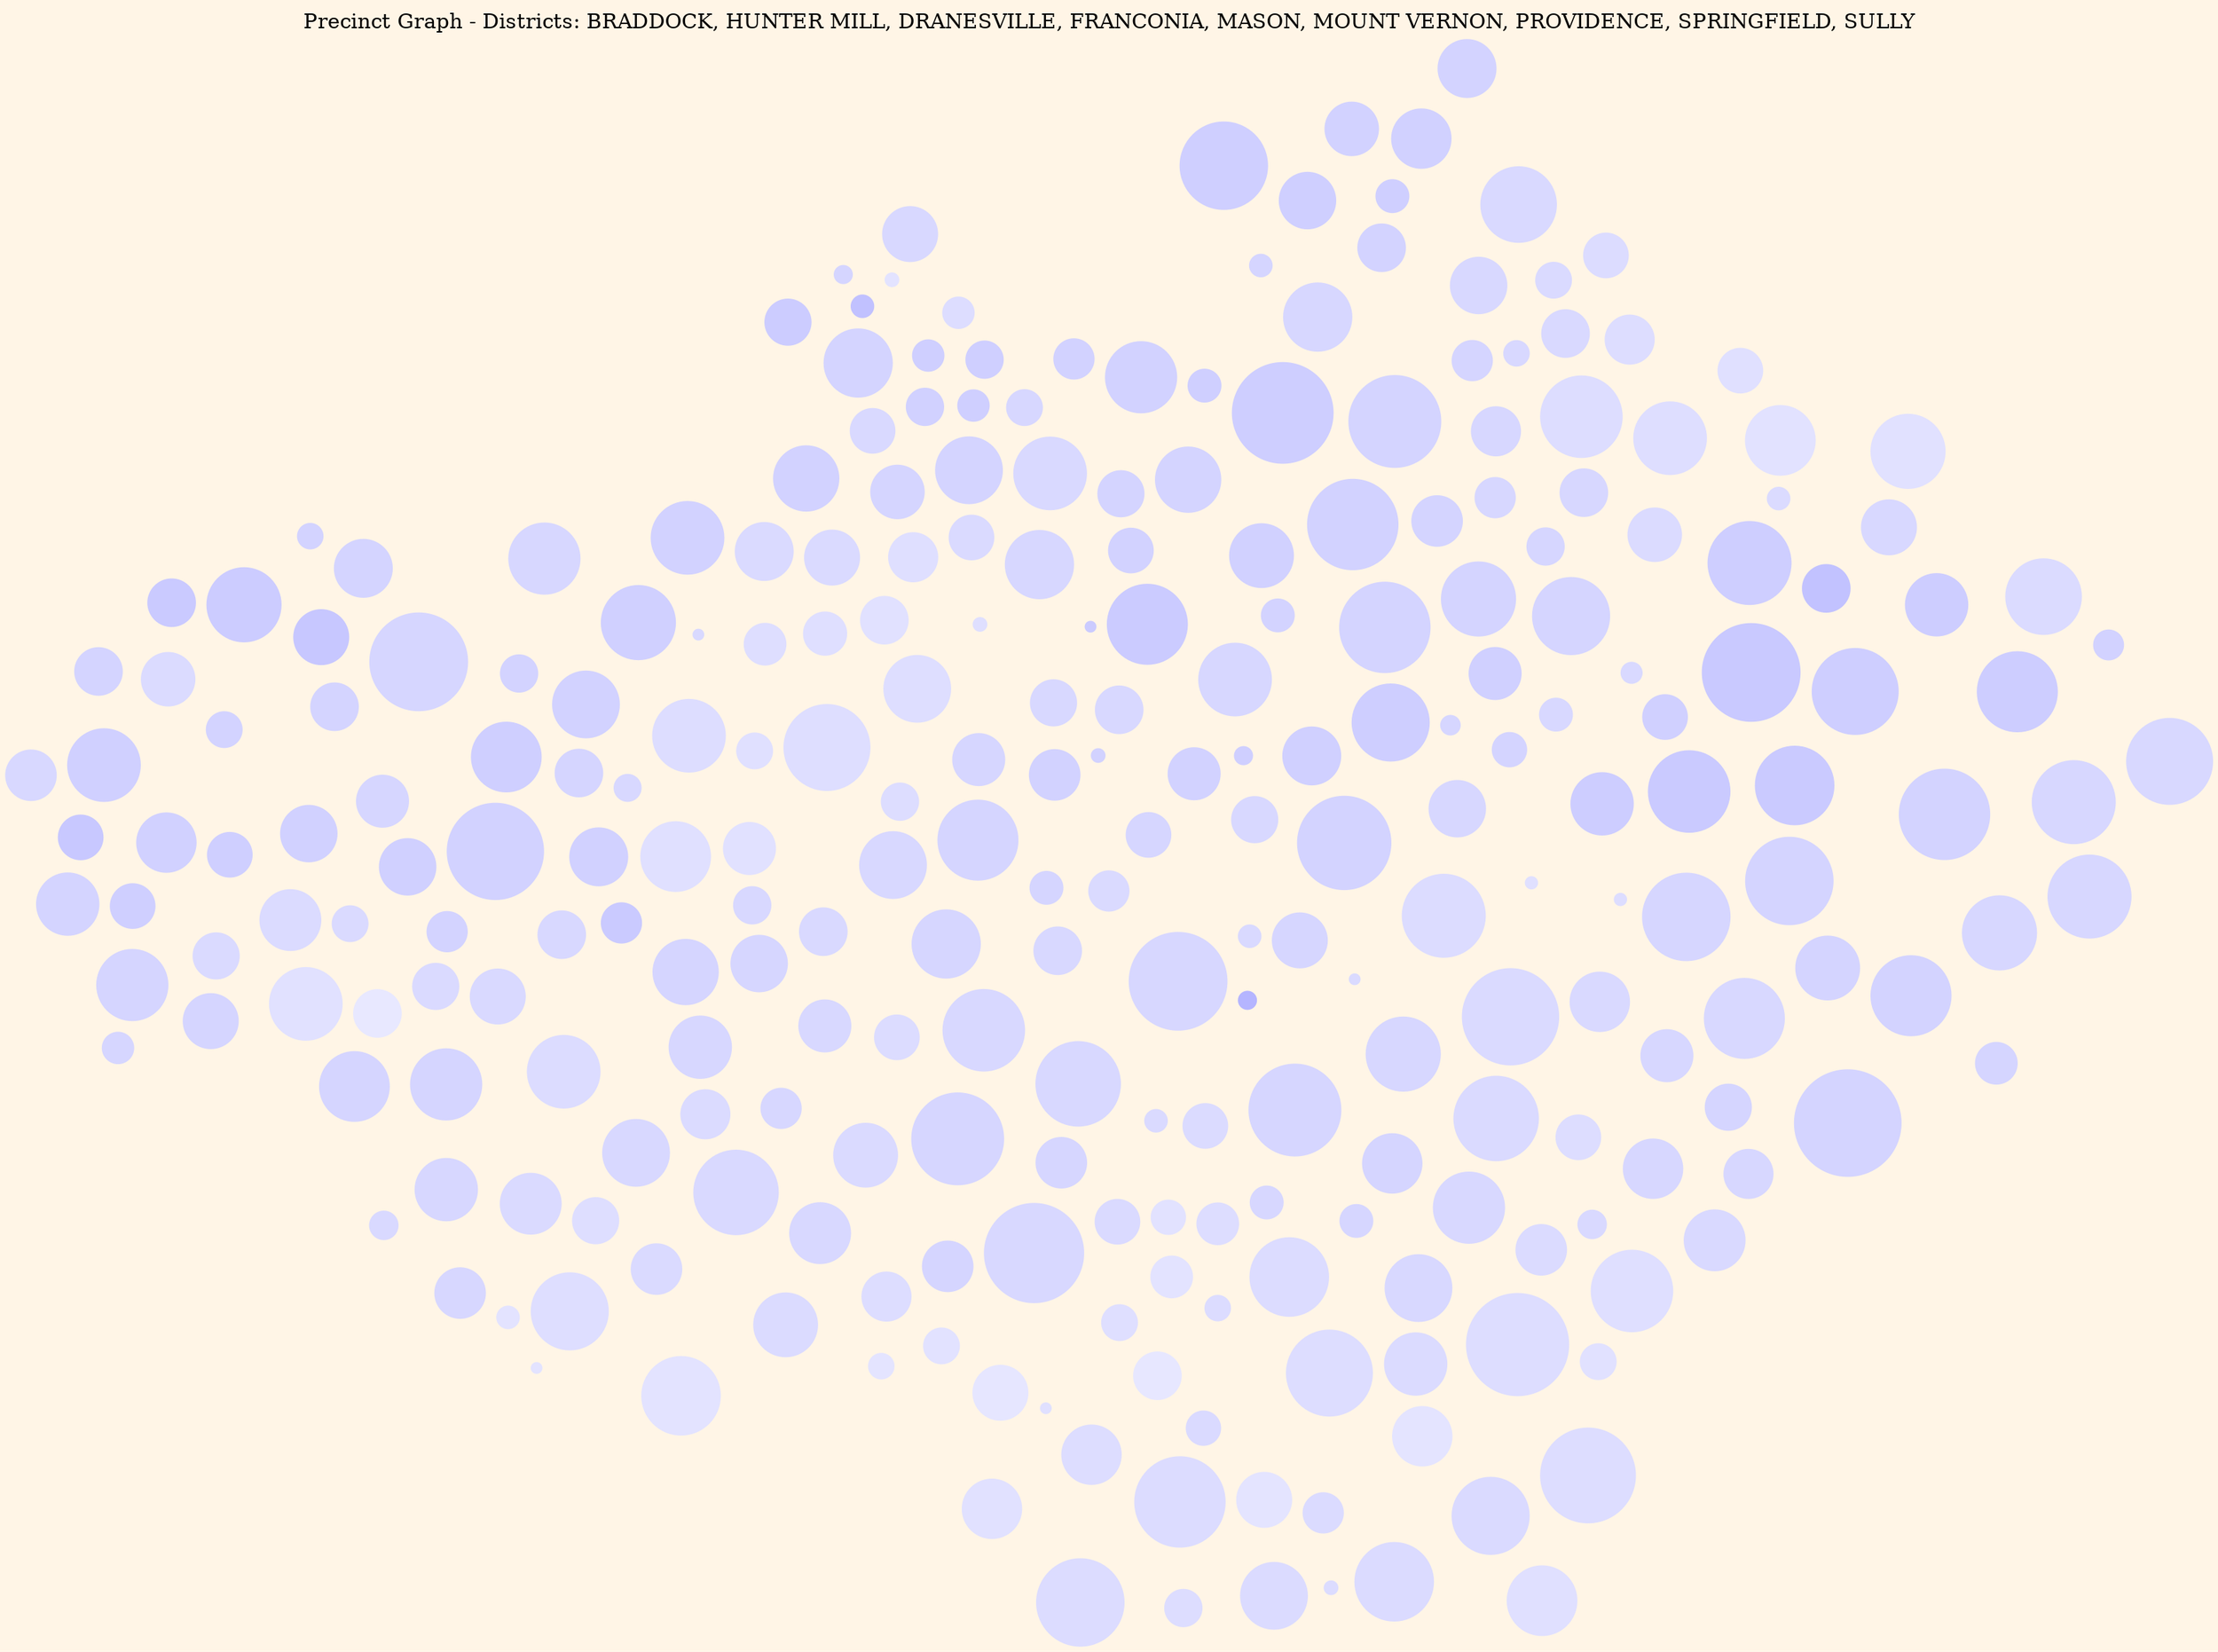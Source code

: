 strict graph G {
    layout=sfdp;
    model=subset;
    splines=none;
    overlap=false;
    edge [color="#666666"];
    bgcolor="#FFF5E6";
    smoothing=triangle;
label="Precinct Graph - Districts: BRADDOCK, HUNTER MILL, DRANESVILLE, FRANCONIA, MASON, MOUNT VERNON, PROVIDENCE, SPRINGFIELD, SULLY";
labelloc="t";
subgraph BRADDOCK {
    label="District BRADDOCK";
    color=blue;
    104 [shape = circle; style = filled;label="", fillcolor="#d6d6ff", fontcolor="black", width="0.49", height="0.49", color="#d6d6ff"];
    104 -- {106,108,113,115,116,522};
    105 [shape = circle; style = filled;label="", fillcolor="#d8d8ff", fontcolor="black", width="0.93", height="0.93", color="#d8d8ff"];
    105 -- {126,127,130,137,805,815};
    106 [shape = circle; style = filled;label="", fillcolor="#dedeff", fontcolor="black", width="0.63", height="0.63", color="#dedeff"];
    106 -- {104,110,504,519,521};
    108 [shape = circle; style = filled;label="", fillcolor="#d8d8ff", fontcolor="black", width="0.62", height="0.62", color="#d8d8ff"];
    108 -- {113,115,125,128};
    109 [shape = circle; style = filled;label="", fillcolor="#d5d5ff", fontcolor="black", width="0.31", height="0.31", color="#d5d5ff"];
    109 -- {113,114,116,117,118};
    110 [shape = circle; style = filled;label="", fillcolor="#dedeff", fontcolor="black", width="0.80", height="0.80", color="#dedeff"];
    110 -- {106,115,415,418,521,527};
    113 [shape = circle; style = filled;label="", fillcolor="#d5d5ff", fontcolor="black", width="0.75", height="0.75", color="#d5d5ff"];
    113 -- {104,108,109,116,125};
    114 [shape = circle; style = filled;label="", fillcolor="#d8d8ff", fontcolor="black", width="0.45", height="0.45", color="#d8d8ff"];
    114 -- {109,117,118,123};
    115 [shape = circle; style = filled;label="", fillcolor="#ddddff", fontcolor="black", width="0.35", height="0.35", color="#ddddff"];
    115 -- {104,108,110};
    116 [shape = circle; style = filled;label="", fillcolor="#d2d2ff", fontcolor="black", width="0.47", height="0.47", color="#d2d2ff"];
    116 -- {104,109,113,117,522,528};
    117 [shape = circle; style = filled;label="", fillcolor="#dadaff", fontcolor="black", width="0.37", height="0.37", color="#dadaff"];
    117 -- {700,109,114,116,123,136,528,711};
    118 [shape = circle; style = filled;label="", fillcolor="#d8d8ff", fontcolor="black", width="0.77", height="0.77", color="#d8d8ff"];
    118 -- {109,114,119,123,125,126,127,861};
    119 [shape = circle; style = filled;label="", fillcolor="#d8d8ff", fontcolor="black", width="0.79", height="0.79", color="#d8d8ff"];
    119 -- {118,120,123,126};
    120 [shape = circle; style = filled;label="", fillcolor="#dadaff", fontcolor="black", width="0.21", height="0.21", color="#dadaff"];
    120 -- {119,123,126,134,137,841};
    121 [shape = circle; style = filled;label="", fillcolor="#dbdbff", fontcolor="black", width="0.41", height="0.41", color="#dbdbff"];
    121 -- {700,132,134,138};
    123 [shape = circle; style = filled;label="", fillcolor="#d7d7ff", fontcolor="black", width="0.91", height="0.91", color="#d7d7ff"];
    123 -- {114,117,118,119,120,134,136};
    125 [shape = circle; style = filled;label="", fillcolor="#d6d6ff", fontcolor="black", width="0.64", height="0.64", color="#d6d6ff"];
    125 -- {108,113,118,861};
    126 [shape = circle; style = filled;label="", fillcolor="#d6d6ff", fontcolor="black", width="0.47", height="0.47", color="#d6d6ff"];
    126 -- {105,118,119,120,137};
    127 [shape = circle; style = filled;label="", fillcolor="#d6d6ff", fontcolor="black", width="0.86", height="0.86", color="#d6d6ff"];
    127 -- {105,118,130,833,861};
    128 [shape = circle; style = filled;label="", fillcolor="#d9d9ff", fontcolor="black", width="0.45", height="0.45", color="#d9d9ff"];
    128 -- {108,129,135,415,801,861};
    129 [shape = circle; style = filled;label="", fillcolor="#d8d8ff", fontcolor="black", width="0.35", height="0.35", color="#d8d8ff"];
    129 -- {128,135,415,431};
    130 [shape = circle; style = filled;label="", fillcolor="#d5d5ff", fontcolor="black", width="0.47", height="0.47", color="#d5d5ff"];
    130 -- {105,127,815,842};
    131 [shape = circle; style = filled;label="", fillcolor="#d7d7ff", fontcolor="black", width="0.31", height="0.31", color="#d7d7ff"];
    131 -- {132,138,848};
    132 [shape = circle; style = filled;label="", fillcolor="#d6d6ff", fontcolor="black", width="0.86", height="0.86", color="#d6d6ff"];
    132 -- {700,121,131,138,844,848,856};
    134 [shape = circle; style = filled;label="", fillcolor="#b5b5ff", fontcolor="black", width="0.16", height="0.16", color="#b5b5ff"];
    134 -- {700,120,121,123,136};
    135 [shape = circle; style = filled;label="", fillcolor="#d6d6ff", fontcolor="black", width="0.53", height="0.53", color="#d6d6ff"];
    135 -- {128,129,431,812};
    136 [shape = circle; style = filled;label="", fillcolor="#d9d9ff", fontcolor="black", width="0.21", height="0.21", color="#d9d9ff"];
    136 -- {700,117,123,134};
    137 [shape = circle; style = filled;label="", fillcolor="#dadaff", fontcolor="black", width="0.42", height="0.42", color="#dadaff"];
    137 -- {105,120,126,841};
    138 [shape = circle; style = filled;label="", fillcolor="#ddddff", fontcolor="black", width="0.39", height="0.39", color="#ddddff"];
    138 -- {121,131,132,804,848,851};
}
subgraph HUNTERMILL {
    label="District HUNTER MILL";
    color=blue;
    201 [shape = circle; style = filled;label="", fillcolor="#cdcdff", fontcolor="black", width="0.75", height="0.75", color="#cdcdff"];
    201 -- {233,234,236,238,327};
    202 [shape = circle; style = filled;label="", fillcolor="#d8d8ff", fontcolor="black", width="0.31", height="0.31", color="#d8d8ff"];
    202 -- {218,221,226,241,243};
    203 [shape = circle; style = filled;label="", fillcolor="#d8d8ff", fontcolor="black", width="0.75", height="0.75", color="#d8d8ff"];
    203 -- {229,235,332,909,931};
    204 [shape = circle; style = filled;label="", fillcolor="#d6d6ff", fontcolor="black", width="0.18", height="0.18", color="#d6d6ff"];
    204 -- {218,241,727,729};
    208 [shape = circle; style = filled;label="", fillcolor="#ceceff", fontcolor="black", width="0.81", height="0.81", color="#ceceff"];
    208 -- {209,222,224,238};
    209 [shape = circle; style = filled;label="", fillcolor="#ceceff", fontcolor="black", width="0.78", height="0.78", color="#ceceff"];
    209 -- {208,222,224,227,233,240,245};
    213 [shape = circle; style = filled;label="", fillcolor="#d4d4ff", fontcolor="black", width="0.85", height="0.85", color="#d4d4ff"];
    213 -- {214,216,218,704,720,733};
    214 [shape = circle; style = filled;label="", fillcolor="#d4d4ff", fontcolor="black", width="0.69", height="0.69", color="#d4d4ff"];
    214 -- {202,213,218,219,226,242};
    216 [shape = circle; style = filled;label="", fillcolor="#d3d3ff", fontcolor="black", width="0.31", height="0.31", color="#d3d3ff"];
    216 -- {213,714,720};
    218 [shape = circle; style = filled;label="", fillcolor="#d0d0ff", fontcolor="black", width="0.49", height="0.49", color="#d0d0ff"];
    218 -- {202,204,213,214,241};
    219 [shape = circle; style = filled;label="", fillcolor="#d7d7ff", fontcolor="black", width="0.37", height="0.37", color="#d7d7ff"];
    219 -- {214,242,704,731};
    220 [shape = circle; style = filled;label="", fillcolor="#d4d4ff", fontcolor="black", width="0.82", height="0.82", color="#d4d4ff"];
    220 -- {203,208,221,223,225,235,237,238,324};
    221 [shape = circle; style = filled;label="", fillcolor="#cdcdff", fontcolor="black", width="0.58", height="0.58", color="#cdcdff"];
    221 -- {202,220,223,227,229,244,914,929};
    222 [shape = circle; style = filled;label="", fillcolor="#c2c2ff", fontcolor="black", width="0.44", height="0.44", color="#c2c2ff"];
    222 -- {208,209,234};
    223 [shape = circle; style = filled;label="", fillcolor="#cacaff", fontcolor="black", width="0.76", height="0.76", color="#cacaff"];
    223 -- {220,221,224,225,227};
    224 [shape = circle; style = filled;label="", fillcolor="#c9c9ff", fontcolor="black", width="0.91", height="0.91", color="#c9c9ff"];
    224 -- {208,209,220,223,225,227};
    225 [shape = circle; style = filled;label="", fillcolor="#cacaff", fontcolor="black", width="0.74", height="0.74", color="#cacaff"];
    225 -- {220,223,224};
    226 [shape = circle; style = filled;label="", fillcolor="#d5d5ff", fontcolor="black", width="0.72", height="0.72", color="#d5d5ff"];
    226 -- {202,214,240,242,243};
    227 [shape = circle; style = filled;label="", fillcolor="#d0d0ff", fontcolor="black", width="0.42", height="0.42", color="#d0d0ff"];
    227 -- {209,221,223,224,243};
    229 [shape = circle; style = filled;label="", fillcolor="#d6d6ff", fontcolor="black", width="0.82", height="0.82", color="#d6d6ff"];
    229 -- {203,220,221,244,908};
    233 [shape = circle; style = filled;label="", fillcolor="#d8d8ff", fontcolor="black", width="0.51", height="0.51", color="#d8d8ff"];
    233 -- {201,209,234,245,327,329};
    234 [shape = circle; style = filled;label="", fillcolor="#cdcdff", fontcolor="black", width="0.59", height="0.59", color="#cdcdff"];
    234 -- {201,208,222,233};
    235 [shape = circle; style = filled;label="", fillcolor="#d4d4ff", fontcolor="black", width="0.60", height="0.60", color="#d4d4ff"];
    235 -- {203,220,237,324,332};
    236 [shape = circle; style = filled;label="", fillcolor="#d2d2ff", fontcolor="black", width="0.28", height="0.28", color="#d2d2ff"];
    236 -- {201,319,327};
    237 [shape = circle; style = filled;label="", fillcolor="#d3d3ff", fontcolor="black", width="0.75", height="0.75", color="#d3d3ff"];
    237 -- {220,235,332,324};
    238 [shape = circle; style = filled;label="", fillcolor="#d3d3ff", fontcolor="black", width="0.85", height="0.85", color="#d3d3ff"];
    238 -- {201,208,220,324};
    240 [shape = circle; style = filled;label="", fillcolor="#dbdbff", fontcolor="black", width="0.50", height="0.50", color="#dbdbff"];
    240 -- {209,226,243,309,323,328};
    241 [shape = circle; style = filled;label="", fillcolor="#d4d4ff", fontcolor="black", width="0.32", height="0.32", color="#d4d4ff"];
    241 -- {202,204,218,727,929};
    242 [shape = circle; style = filled;label="", fillcolor="#d6d6ff", fontcolor="black", width="0.35", height="0.35", color="#d6d6ff"];
    242 -- {214,219,226,323};
    243 [shape = circle; style = filled;label="", fillcolor="#d9d9ff", fontcolor="black", width="0.20", height="0.20", color="#d9d9ff"];
    243 -- {202,226,227,240};
    244 [shape = circle; style = filled;label="", fillcolor="#ddddff", fontcolor="black", width="0.11", height="0.11", color="#ddddff"];
    244 -- {221,229,914};
    245 [shape = circle; style = filled;label="", fillcolor="#dbdbff", fontcolor="black", width="0.21", height="0.21", color="#dbdbff"];
    245 -- {209,233,240,322,329};
}
subgraph DRANESVILLE {
    label="District DRANESVILLE";
    color=blue;
    301 [shape = circle; style = filled;label="", fillcolor="#d9d9ff", fontcolor="black", width="0.71", height="0.71", color="#d9d9ff"];
    301 -- {302,303,311,314,316};
    302 [shape = circle; style = filled;label="", fillcolor="#d3d3ff", fontcolor="black", width="0.54", height="0.54", color="#d3d3ff"];
    302 -- {301,305,316};
    303 [shape = circle; style = filled;label="", fillcolor="#dadaff", fontcolor="black", width="0.33", height="0.33", color="#dadaff"];
    303 -- {301,304,311,314};
    304 [shape = circle; style = filled;label="", fillcolor="#ddddff", fontcolor="black", width="0.46", height="0.46", color="#ddddff"];
    304 -- {303,306,309,311,328,331};
    305 [shape = circle; style = filled;label="", fillcolor="#d2d2ff", fontcolor="black", width="0.50", height="0.50", color="#d2d2ff"];
    305 -- {302,307,312,316,318};
    306 [shape = circle; style = filled;label="", fillcolor="#e0e0ff", fontcolor="black", width="0.42", height="0.42", color="#e0e0ff"];
    306 -- {304,322,328};
    307 [shape = circle; style = filled;label="", fillcolor="#cfcfff", fontcolor="black", width="0.82", height="0.82", color="#cfcfff"];
    307 -- {305,312,317};
    309 [shape = circle; style = filled;label="", fillcolor="#ddddff", fontcolor="black", width="0.77", height="0.77", color="#ddddff"];
    309 -- {304,323,328,331,240,731};
    310 [shape = circle; style = filled;label="", fillcolor="#d3d3ff", fontcolor="black", width="0.44", height="0.44", color="#d3d3ff"];
    310 -- {312,314,315,318};
    311 [shape = circle; style = filled;label="", fillcolor="#dcdcff", fontcolor="black", width="0.42", height="0.42", color="#dcdcff"];
    311 -- {301,303,304};
    312 [shape = circle; style = filled;label="", fillcolor="#cfcfff", fontcolor="black", width="0.53", height="0.53", color="#cfcfff"];
    312 -- {305,307,310,317,318};
    314 [shape = circle; style = filled;label="", fillcolor="#d8d8ff", fontcolor="black", width="0.53", height="0.53", color="#d8d8ff"];
    314 -- {301,303,310,318,331,726};
    315 [shape = circle; style = filled;label="", fillcolor="#d7d7ff", fontcolor="black", width="0.64", height="0.64", color="#d7d7ff"];
    315 -- {310,317,708,726};
    316 [shape = circle; style = filled;label="", fillcolor="#d1d1ff", fontcolor="black", width="0.56", height="0.56", color="#d1d1ff"];
    316 -- {301,302,305,318};
    317 [shape = circle; style = filled;label="", fillcolor="#d5d5ff", fontcolor="black", width="0.21", height="0.21", color="#d5d5ff"];
    317 -- {307,312,315,708};
    318 [shape = circle; style = filled;label="", fillcolor="#cfcfff", fontcolor="black", width="0.31", height="0.31", color="#cfcfff"];
    318 -- {305,310,312,314,316};
    319 [shape = circle; style = filled;label="", fillcolor="#d7d7ff", fontcolor="black", width="0.78", height="0.78", color="#d7d7ff"];
    319 -- {320,321,324,327,236};
    320 [shape = circle; style = filled;label="", fillcolor="#d7d7ff", fontcolor="black", width="0.78", height="0.78", color="#d7d7ff"];
    320 -- {319,321,324,325};
    321 [shape = circle; style = filled;label="", fillcolor="#d8d8ff", fontcolor="black", width="0.80", height="0.80", color="#d8d8ff"];
    321 -- {319,320,327};
    322 [shape = circle; style = filled;label="", fillcolor="#e2e2ff", fontcolor="black", width="0.65", height="0.65", color="#e2e2ff"];
    322 -- {306,328,329,245};
    323 [shape = circle; style = filled;label="", fillcolor="#d7d7ff", fontcolor="black", width="0.45", height="0.45", color="#d7d7ff"];
    323 -- {309,219,240,242};
    324 [shape = circle; style = filled;label="", fillcolor="#d7d7ff", fontcolor="black", width="0.69", height="0.69", color="#d7d7ff"];
    324 -- {319,320,325,332,220,237,238};
    325 [shape = circle; style = filled;label="", fillcolor="#d5d5ff", fontcolor="black", width="0.39", height="0.39", color="#d5d5ff"];
    325 -- {320,324,332};
    327 [shape = circle; style = filled;label="", fillcolor="#dbdbff", fontcolor="black", width="0.71", height="0.71", color="#dbdbff"];
    327 -- {319,321,329,201,233,236};
    328 [shape = circle; style = filled;label="", fillcolor="#dedeff", fontcolor="black", width="0.68", height="0.68", color="#dedeff"];
    328 -- {304,306,309,322,240};
    329 [shape = circle; style = filled;label="", fillcolor="#e1e1ff", fontcolor="black", width="0.69", height="0.69", color="#e1e1ff"];
    329 -- {322,327,233,245};
    331 [shape = circle; style = filled;label="", fillcolor="#d9d9ff", fontcolor="black", width="0.45", height="0.45", color="#d9d9ff"];
    331 -- {304,309,314,738};
    332 [shape = circle; style = filled;label="", fillcolor="#d4d4ff", fontcolor="black", width="1.00", height="1.00", color="#d4d4ff"];
    332 -- {324,325,203,235,237,927};
}
subgraph FRANCONIA {
    label="District FRANCONIA";
    color=blue;
    401 [shape = circle; style = filled;label="", fillcolor="#d7d7ff", fontcolor="black", width="0.67", height="0.67", color="#d7d7ff"];
    401 -- {410,422,423,526};
    402 [shape = circle; style = filled;label="", fillcolor="#d3d3ff", fontcolor="black", width="0.23", height="0.23", color="#d3d3ff"];
    402 -- {408,423,607,621};
    403 [shape = circle; style = filled;label="", fillcolor="#d8d8ff", fontcolor="black", width="0.25", height="0.25", color="#d8d8ff"];
    403 -- {409,417,432};
    404 [shape = circle; style = filled;label="", fillcolor="#d3d3ff", fontcolor="black", width="0.35", height="0.35", color="#d3d3ff"];
    404 -- {410,420,421,422,432};
    405 [shape = circle; style = filled;label="", fillcolor="#d3d3ff", fontcolor="black", width="0.34", height="0.34", color="#d3d3ff"];
    405 -- {408,411,424,429,604,601};
    406 [shape = circle; style = filled;label="", fillcolor="#d6d6ff", fontcolor="black", width="0.48", height="0.48", color="#d6d6ff"];
    406 -- {410,420,424,635};
    408 [shape = circle; style = filled;label="", fillcolor="#c7c7ff", fontcolor="black", width="0.51", height="0.51", color="#c7c7ff"];
    408 -- {402,405,411,607};
    409 [shape = circle; style = filled;label="", fillcolor="#ddddff", fontcolor="black", width="0.68", height="0.68", color="#ddddff"];
    409 -- {403,417,422,433,526};
    410 [shape = circle; style = filled;label="", fillcolor="#d6d6ff", fontcolor="black", width="0.91", height="0.91", color="#d6d6ff"];
    410 -- {401,404,411,420,423};
    411 [shape = circle; style = filled;label="", fillcolor="#d4d4ff", fontcolor="black", width="0.45", height="0.45", color="#d4d4ff"];
    411 -- {405,406,408,410,423};
    413 [shape = circle; style = filled;label="", fillcolor="#cfcfff", fontcolor="black", width="0.42", height="0.42", color="#cfcfff"];
    413 -- {424,428,429,615};
    415 [shape = circle; style = filled;label="", fillcolor="#e1e1ff", fontcolor="black", width="0.49", height="0.49", color="#e1e1ff"];
    415 -- {418,417,110,128,129};
    417 [shape = circle; style = filled;label="", fillcolor="#e0e0ff", fontcolor="black", width="0.65", height="0.65", color="#e0e0ff"];
    417 -- {403,409,418,415,426,427,431,623,630};
    418 [shape = circle; style = filled;label="", fillcolor="#e0e0ff", fontcolor="black", width="0.34", height="0.34", color="#e0e0ff"];
    418 -- {415,417,433};
    419 [shape = circle; style = filled;label="", fillcolor="#d5d5ff", fontcolor="black", width="0.45", height="0.45", color="#d5d5ff"];
    419 -- {421,427,432};
    420 [shape = circle; style = filled;label="", fillcolor="#d2d2ff", fontcolor="black", width="0.90", height="0.90", color="#d2d2ff"];
    420 -- {406,421,427,630,635};
    421 [shape = circle; style = filled;label="", fillcolor="#cfcfff", fontcolor="black", width="0.65", height="0.65", color="#cfcfff"];
    421 -- {404,419,420,427,432};
    422 [shape = circle; style = filled;label="", fillcolor="#d0d0ff", fontcolor="black", width="0.70", height="0.70", color="#d0d0ff"];
    422 -- {401,404,409,432};
    423 [shape = circle; style = filled;label="", fillcolor="#d4d4ff", fontcolor="black", width="0.54", height="0.54", color="#d4d4ff"];
    423 -- {401,402,408,410,411};
    424 [shape = circle; style = filled;label="", fillcolor="#d1d1ff", fontcolor="black", width="0.53", height="0.53", color="#d1d1ff"];
    424 -- {405,406,411,413,428,429,627,635};
    426 [shape = circle; style = filled;label="", fillcolor="#cacaff", fontcolor="black", width="0.38", height="0.38", color="#cacaff"];
    426 -- {417,431};
    427 [shape = circle; style = filled;label="", fillcolor="#d1d1ff", fontcolor="black", width="0.54", height="0.54", color="#d1d1ff"];
    427 -- {417,419,420,421,630};
    428 [shape = circle; style = filled;label="", fillcolor="#d0d0ff", fontcolor="black", width="0.53", height="0.53", color="#d0d0ff"];
    428 -- {403,424,615,627};
    429 [shape = circle; style = filled;label="", fillcolor="#d1d1ff", fontcolor="black", width="0.55", height="0.55", color="#d1d1ff"];
    429 -- {405,413,424,604,608,610};
    431 [shape = circle; style = filled;label="", fillcolor="#d5d5ff", fontcolor="black", width="0.61", height="0.61", color="#d5d5ff"];
    431 -- {417,426,129,135,623,812,855};
    432 [shape = circle; style = filled;label="", fillcolor="#d2d2ff", fontcolor="black", width="0.63", height="0.63", color="#d2d2ff"];
    432 -- {403,404,419,421,422};
    433 [shape = circle; style = filled;label="", fillcolor="#d9d9ff", fontcolor="black", width="0.10", height="0.10", color="#d9d9ff"];
    433 -- {409,418,527};
}
subgraph MASON {
    label="District MASON";
    color=blue;
    501 [shape = circle; style = filled;label="", fillcolor="#d4d4ff", fontcolor="black", width="0.64", height="0.64", color="#d4d4ff"];
    501 -- {506,510,520};
    502 [shape = circle; style = filled;label="", fillcolor="#cfcfff", fontcolor="black", width="0.29", height="0.29", color="#cfcfff"];
    502 -- {503,511,512,530};
    503 [shape = circle; style = filled;label="", fillcolor="#d1d1ff", fontcolor="black", width="0.35", height="0.35", color="#d1d1ff"];
    503 -- {502,510,512,513,530};
    504 [shape = circle; style = filled;label="", fillcolor="#e1e1ff", fontcolor="black", width="0.45", height="0.45", color="#e1e1ff"];
    504 -- {518,521,106};
    505 [shape = circle; style = filled;label="", fillcolor="#d8d8ff", fontcolor="black", width="0.52", height="0.52", color="#d8d8ff"];
    505 -- {506,514,517,530};
    506 [shape = circle; style = filled;label="", fillcolor="#e3e3ff", fontcolor="black", width="0.12", height="0.12", color="#e3e3ff"];
    506 -- {501,505,530};
    507 [shape = circle; style = filled;label="", fillcolor="#d2d2ff", fontcolor="black", width="0.61", height="0.61", color="#d2d2ff"];
    507 -- {510,513,516,523};
    508 [shape = circle; style = filled;label="", fillcolor="#dadaff", fontcolor="black", width="0.41", height="0.41", color="#dadaff"];
    508 -- {512,513,518,536};
    509 [shape = circle; style = filled;label="", fillcolor="#d5d5ff", fontcolor="black", width="0.17", height="0.17", color="#d5d5ff"];
    509 -- {514,520};
    510 [shape = circle; style = filled;label="", fillcolor="#d9d9ff", fontcolor="black", width="0.42", height="0.42", color="#d9d9ff"];
    510 -- {501,503,507};
    511 [shape = circle; style = filled;label="", fillcolor="#cfcfff", fontcolor="black", width="0.35", height="0.35", color="#cfcfff"];
    511 -- {502,512,517,530};
    512 [shape = circle; style = filled;label="", fillcolor="#d4d4ff", fontcolor="black", width="0.63", height="0.63", color="#d4d4ff"];
    512 -- {502,508,511,513,515,525,535};
    513 [shape = circle; style = filled;label="", fillcolor="#d5d5ff", fontcolor="black", width="0.50", height="0.50", color="#d5d5ff"];
    513 -- {503,507,508,512,518,523};
    514 [shape = circle; style = filled;label="", fillcolor="#c1c1ff", fontcolor="black", width="0.21", height="0.21", color="#c1c1ff"];
    514 -- {505,509,520};
    515 [shape = circle; style = filled;label="", fillcolor="#d7d7ff", fontcolor="black", width="0.33", height="0.33", color="#d7d7ff"];
    515 -- {512,525,535,705};
    516 [shape = circle; style = filled;label="", fillcolor="#dadaff", fontcolor="black", width="0.54", height="0.54", color="#dadaff"];
    516 -- {507,523,526,527};
    517 [shape = circle; style = filled;label="", fillcolor="#ddddff", fontcolor="black", width="0.29", height="0.29", color="#ddddff"];
    517 -- {505,511};
    518 [shape = circle; style = filled;label="", fillcolor="#dfdfff", fontcolor="black", width="0.46", height="0.46", color="#dfdfff"];
    518 -- {504,508,512,513,519,521};
    519 [shape = circle; style = filled;label="", fillcolor="#dfdfff", fontcolor="black", width="0.12", height="0.12", color="#dfdfff"];
    519 -- {518,522,536,106};
    520 [shape = circle; style = filled;label="", fillcolor="#ccccff", fontcolor="black", width="0.43", height="0.43", color="#ccccff"];
    520 -- {501,509,514};
    521 [shape = circle; style = filled;label="", fillcolor="#dfdfff", fontcolor="black", width="0.40", height="0.40", color="#dfdfff"];
    521 -- {504,518,523,527,106,110};
    522 [shape = circle; style = filled;label="", fillcolor="#d8d8ff", fontcolor="black", width="0.43", height="0.43", color="#d8d8ff"];
    522 -- {519,528,104,116,718,736};
    523 [shape = circle; style = filled;label="", fillcolor="#dadaff", fontcolor="black", width="0.52", height="0.52", color="#dadaff"];
    523 -- {507,513,516,518,521,527};
    525 [shape = circle; style = filled;label="", fillcolor="#d9d9ff", fontcolor="black", width="0.68", height="0.68", color="#d9d9ff"];
    525 -- {512,515,536,705,710};
    526 [shape = circle; style = filled;label="", fillcolor="#d2d2ff", fontcolor="black", width="0.68", height="0.68", color="#d2d2ff"];
    526 -- {516,527,401};
    527 [shape = circle; style = filled;label="", fillcolor="#dedeff", fontcolor="black", width="0.39", height="0.39", color="#dedeff"];
    527 -- {516,523,521,526,110,418,433};
    528 [shape = circle; style = filled;label="", fillcolor="#d2d2ff", fontcolor="black", width="0.12", height="0.12", color="#d2d2ff"];
    528 -- {522,116,117,711,718};
    530 [shape = circle; style = filled;label="", fillcolor="#cfcfff", fontcolor="black", width="0.29", height="0.29", color="#cfcfff"];
    530 -- {502,503,505,506,511};
    535 [shape = circle; style = filled;label="", fillcolor="#d2d2ff", fontcolor="black", width="0.38", height="0.38", color="#d2d2ff"];
    535 -- {512,515,705};
    536 [shape = circle; style = filled;label="", fillcolor="#d7d7ff", fontcolor="black", width="0.64", height="0.64", color="#d7d7ff"];
    536 -- {508,519,525,710,736};
}
subgraph MOUNTVERNON {
    label="District MOUNT VERNON";
    color=blue;
    601 [shape = circle; style = filled;label="", fillcolor="#dbdbff", fontcolor="black", width="0.50", height="0.50", color="#dbdbff"];
    601 -- {602,604,607,609,621};
    602 [shape = circle; style = filled;label="", fillcolor="#d4d4ff", fontcolor="black", width="0.44", height="0.44", color="#d4d4ff"];
    602 -- {601,609,621,405};
    604 [shape = circle; style = filled;label="", fillcolor="#d0d0ff", fontcolor="black", width="0.68", height="0.68", color="#d0d0ff"];
    604 -- {601,608,609,405,429};
    605 [shape = circle; style = filled;label="", fillcolor="#d5d5ff", fontcolor="black", width="0.52", height="0.52", color="#d5d5ff"];
    605 -- {611,612,613,614};
    606 [shape = circle; style = filled;label="", fillcolor="#d4d4ff", fontcolor="black", width="0.59", height="0.59", color="#d4d4ff"];
    606 -- {609,610,611,612};
    607 [shape = circle; style = filled;label="", fillcolor="#ccccff", fontcolor="black", width="0.70", height="0.70", color="#ccccff"];
    607 -- {601,621,408};
    608 [shape = circle; style = filled;label="", fillcolor="#c8c8ff", fontcolor="black", width="0.42", height="0.42", color="#c8c8ff"];
    608 -- {604,606,609,610,429};
    609 [shape = circle; style = filled;label="", fillcolor="#d8d8ff", fontcolor="black", width="0.47", height="0.47", color="#d8d8ff"];
    609 -- {601,602,604,606,608};
    610 [shape = circle; style = filled;label="", fillcolor="#cfcfff", fontcolor="black", width="0.42", height="0.42", color="#cfcfff"];
    610 -- {606,608,611,614,429};
    611 [shape = circle; style = filled;label="", fillcolor="#d5d5ff", fontcolor="black", width="0.66", height="0.66", color="#d5d5ff"];
    611 -- {605,606,610,612,614};
    612 [shape = circle; style = filled;label="", fillcolor="#d6d6ff", fontcolor="black", width="0.29", height="0.29", color="#d6d6ff"];
    612 -- {605,606,611};
    613 [shape = circle; style = filled;label="", fillcolor="#e1e1ff", fontcolor="black", width="0.68", height="0.68", color="#e1e1ff"];
    613 -- {605,614,615,616,635,627};
    614 [shape = circle; style = filled;label="", fillcolor="#dadaff", fontcolor="black", width="0.43", height="0.43", color="#dadaff"];
    614 -- {605,611,610,613,615};
    615 [shape = circle; style = filled;label="", fillcolor="#dbdbff", fontcolor="black", width="0.57", height="0.57", color="#dbdbff"];
    615 -- {613,614,627,413,428};
    616 [shape = circle; style = filled;label="", fillcolor="#e8e8ff", fontcolor="black", width="0.44", height="0.44", color="#e8e8ff"];
    616 -- {613,617,631,635};
    617 [shape = circle; style = filled;label="", fillcolor="#d5d5ff", fontcolor="black", width="0.65", height="0.65", color="#d5d5ff"];
    617 -- {616,622,628,631,636};
    618 [shape = circle; style = filled;label="", fillcolor="#dedeff", fontcolor="black", width="0.43", height="0.43", color="#dedeff"];
    618 -- {634,806,838,839,850,855};
    621 [shape = circle; style = filled;label="", fillcolor="#cacaff", fontcolor="black", width="0.44", height="0.44", color="#cacaff"];
    621 -- {601,602,607};
    622 [shape = circle; style = filled;label="", fillcolor="#d5d5ff", fontcolor="black", width="0.67", height="0.67", color="#d5d5ff"];
    622 -- {617,623,628,631,634};
    623 [shape = circle; style = filled;label="", fillcolor="#d9d9ff", fontcolor="black", width="0.51", height="0.51", color="#d9d9ff"];
    623 -- {622,630,634,417,431,855};
    627 [shape = circle; style = filled;label="", fillcolor="#dadaff", fontcolor="black", width="0.34", height="0.34", color="#dadaff"];
    627 -- {613,615,635,424,428};
    628 [shape = circle; style = filled;label="", fillcolor="#d7d7ff", fontcolor="black", width="0.58", height="0.58", color="#d7d7ff"];
    628 -- {622,629,634,636};
    629 [shape = circle; style = filled;label="", fillcolor="#d7d7ff", fontcolor="black", width="0.47", height="0.47", color="#d7d7ff"];
    629 -- {628,632,633,634};
    630 [shape = circle; style = filled;label="", fillcolor="#d8d8ff", fontcolor="black", width="0.44", height="0.44", color="#d8d8ff"];
    630 -- {623,631,635,427};
    631 [shape = circle; style = filled;label="", fillcolor="#dadaff", fontcolor="black", width="0.43", height="0.43", color="#dadaff"];
    631 -- {616,622,630,635};
    632 [shape = circle; style = filled;label="", fillcolor="#e3e3ff", fontcolor="black", width="0.21", height="0.21", color="#e3e3ff"];
    632 -- {629,633,634,839,845};
    633 [shape = circle; style = filled;label="", fillcolor="#e3e3ff", fontcolor="black", width="0.10", height="0.10", color="#e3e3ff"];
    633 -- {629,632,845};
    634 [shape = circle; style = filled;label="", fillcolor="#dadaff", fontcolor="black", width="0.57", height="0.57", color="#dadaff"];
    634 -- {618,623,628,629,632,839};
    635 [shape = circle; style = filled;label="", fillcolor="#d3d3ff", fontcolor="black", width="0.38", height="0.38", color="#d3d3ff"];
    635 -- {613,616,630,631,406,420,424};
    636 [shape = circle; style = filled;label="", fillcolor="#d9d9ff", fontcolor="black", width="0.27", height="0.27", color="#d9d9ff"];
    636 -- {617,628,629};
}
subgraph PROVIDENCE {
    label="District PROVIDENCE";
    color=blue;
    700 [shape = circle; style = filled;label="", fillcolor="#d6d6ff", fontcolor="black", width="0.52", height="0.52", color="#d6d6ff"];
    700 -- {117,121,132,134,136,701,707,709,711,732,856,857};
    701 [shape = circle; style = filled;label="", fillcolor="#d3d3ff", fontcolor="black", width="0.87", height="0.87", color="#d3d3ff"];
    701 -- {709,727,729,732,700};
    704 [shape = circle; style = filled;label="", fillcolor="#d4d4ff", fontcolor="black", width="0.47", height="0.47", color="#d4d4ff"];
    704 -- {726,733,731,213,214,219};
    705 [shape = circle; style = filled;label="", fillcolor="#d2d2ff", fontcolor="black", width="0.67", height="0.67", color="#d2d2ff"];
    705 -- {710,712,713,515,525,535};
    707 [shape = circle; style = filled;label="", fillcolor="#d2d2ff", fontcolor="black", width="0.49", height="0.49", color="#d2d2ff"];
    707 -- {700,711,714,718,737};
    708 [shape = circle; style = filled;label="", fillcolor="#ceceff", fontcolor="black", width="0.95", height="0.95", color="#ceceff"];
    708 -- {712,713,733,315,317};
    709 [shape = circle; style = filled;label="", fillcolor="#d8d8ff", fontcolor="black", width="0.43", height="0.43", color="#d8d8ff"];
    709 -- {700,701,729,737,734};
    710 [shape = circle; style = filled;label="", fillcolor="#d4d4ff", fontcolor="black", width="0.43", height="0.43", color="#d4d4ff"];
    710 -- {705,713,723,525,536};
    711 [shape = circle; style = filled;label="", fillcolor="#d6d6ff", fontcolor="black", width="0.42", height="0.42", color="#d6d6ff"];
    711 -- {707,718,700,117,528};
    712 [shape = circle; style = filled;label="", fillcolor="#cfcfff", fontcolor="black", width="0.31", height="0.31", color="#cfcfff"];
    712 -- {708,713};
    713 [shape = circle; style = filled;label="", fillcolor="#d4d4ff", fontcolor="black", width="0.61", height="0.61", color="#d4d4ff"];
    713 -- {705,708,710,720,723};
    714 [shape = circle; style = filled;label="", fillcolor="#d7d7ff", fontcolor="black", width="0.68", height="0.68", color="#d7d7ff"];
    714 -- {707,709,721,729,737,216};
    718 [shape = circle; style = filled;label="", fillcolor="#d8d8ff", fontcolor="black", width="0.45", height="0.45", color="#d8d8ff"];
    718 -- {707,711,721,736,522};
    720 [shape = circle; style = filled;label="", fillcolor="#d1d1ff", fontcolor="black", width="0.60", height="0.60", color="#d1d1ff"];
    720 -- {713,721,723,733,213,216};
    721 [shape = circle; style = filled;label="", fillcolor="#cbcbff", fontcolor="black", width="0.75", height="0.75", color="#cbcbff"];
    721 -- {714,718,720,723};
    723 [shape = circle; style = filled;label="", fillcolor="#d2d2ff", fontcolor="black", width="0.42", height="0.42", color="#d2d2ff"];
    723 -- {710,713,720,721};
    726 [shape = circle; style = filled;label="", fillcolor="#d4d4ff", fontcolor="black", width="0.86", height="0.86", color="#d4d4ff"];
    726 -- {704,708,731,733,314,315};
    727 [shape = circle; style = filled;label="", fillcolor="#d7d7ff", fontcolor="black", width="0.53", height="0.53", color="#d7d7ff"];
    727 -- {701,729,732,204,241,929};
    729 [shape = circle; style = filled;label="", fillcolor="#ceceff", fontcolor="black", width="0.72", height="0.72", color="#ceceff"];
    729 -- {701,727,737,204,213};
    731 [shape = circle; style = filled;label="", fillcolor="#d7d7ff", fontcolor="black", width="0.46", height="0.46", color="#d7d7ff"];
    731 -- {726,735,738,219,309};
    732 [shape = circle; style = filled;label="", fillcolor="#dcdcff", fontcolor="black", width="0.78", height="0.78", color="#dcdcff"];
    732 -- {701,727,700,856,857,914,916,929};
    733 [shape = circle; style = filled;label="", fillcolor="#d2d2ff", fontcolor="black", width="0.85", height="0.85", color="#d2d2ff"];
    733 -- {704,708,720,726,213};
    734 [shape = circle; style = filled;label="", fillcolor="#d0d0ff", fontcolor="black", width="0.54", height="0.54", color="#d0d0ff"];
    734 -- {709,714,729,737};
    735 [shape = circle; style = filled;label="", fillcolor="#d8d8ff", fontcolor="black", width="0.23", height="0.23", color="#d8d8ff"];
    735 -- {731,738};
    736 [shape = circle; style = filled;label="", fillcolor="#cbcbff", fontcolor="black", width="0.10", height="0.10", color="#cbcbff"];
    736 -- {718,723,522,536};
    737 [shape = circle; style = filled;label="", fillcolor="#cfcfff", fontcolor="black", width="0.17", height="0.17", color="#cfcfff"];
    737 -- {707,709,714,734};
    738 [shape = circle; style = filled;label="", fillcolor="#d5d5ff", fontcolor="black", width="0.37", height="0.37", color="#d5d5ff"];
    738 -- {726,731,735,331};
}
subgraph SPRINGFIELD {
    label="District SPRINGFIELD";
    color=blue;
    801 [shape = circle; style = filled;label="", fillcolor="#d8d8ff", fontcolor="black", width="0.49", height="0.49", color="#d8d8ff"];
    801 -- {811,812,861,128};
    802 [shape = circle; style = filled;label="", fillcolor="#d6d6ff", fontcolor="black", width="0.30", height="0.30", color="#d6d6ff"];
    802 -- {843,844,846,848};
    803 [shape = circle; style = filled;label="", fillcolor="#e6e6ff", fontcolor="black", width="0.51", height="0.51", color="#e6e6ff"];
    803 -- {805,815,858,859,860};
    804 [shape = circle; style = filled;label="", fillcolor="#e3e3ff", fontcolor="black", width="0.39", height="0.39", color="#e3e3ff"];
    804 -- {805,841,851,859,138};
    805 [shape = circle; style = filled;label="", fillcolor="#dfdfff", fontcolor="black", width="0.33", height="0.33", color="#dfdfff"];
    805 -- {803,804,815,841,105};
    806 [shape = circle; style = filled;label="", fillcolor="#d8d8ff", fontcolor="black", width="0.62", height="0.62", color="#d8d8ff"];
    806 -- {807,812,838,855,618};
    807 [shape = circle; style = filled;label="", fillcolor="#dbdbff", fontcolor="black", width="0.46", height="0.46", color="#dbdbff"];
    807 -- {806,811,812,824,838};
    811 [shape = circle; style = filled;label="", fillcolor="#d7d7ff", fontcolor="black", width="0.38", height="0.38", color="#d7d7ff"];
    811 -- {801,807,824,833,825};
    812 [shape = circle; style = filled;label="", fillcolor="#d7d7ff", fontcolor="black", width="0.58", height="0.58", color="#d7d7ff"];
    812 -- {801,807,855,135,431};
    815 [shape = circle; style = filled;label="", fillcolor="#e2e2ff", fontcolor="black", width="0.33", height="0.33", color="#e2e2ff"];
    815 -- {803,805,850,860,105,130};
    824 [shape = circle; style = filled;label="", fillcolor="#d9d9ff", fontcolor="black", width="0.79", height="0.79", color="#d9d9ff"];
    824 -- {807,811,825,838};
    825 [shape = circle; style = filled;label="", fillcolor="#d8d8ff", fontcolor="black", width="0.57", height="0.57", color="#d8d8ff"];
    825 -- {811,824,833,838,842,850};
    833 [shape = circle; style = filled;label="", fillcolor="#dadaff", fontcolor="black", width="0.60", height="0.60", color="#dadaff"];
    833 -- {811,825,842,861,127};
    838 [shape = circle; style = filled;label="", fillcolor="#dadaff", fontcolor="black", width="0.47", height="0.47", color="#dadaff"];
    838 -- {806,824,825,850,618};
    839 [shape = circle; style = filled;label="", fillcolor="#dedeff", fontcolor="black", width="0.72", height="0.72", color="#dedeff"];
    839 -- {845,850,632,634};
    841 [shape = circle; style = filled;label="", fillcolor="#e2e2ff", fontcolor="black", width="0.32", height="0.32", color="#e2e2ff"];
    841 -- {804,805,120,121,137};
    842 [shape = circle; style = filled;label="", fillcolor="#ddddff", fontcolor="black", width="0.46", height="0.46", color="#ddddff"];
    842 -- {825,833,850,130};
    843 [shape = circle; style = filled;label="", fillcolor="#d8d8ff", fontcolor="black", width="0.63", height="0.63", color="#d8d8ff"];
    843 -- {802,846,847,848,928};
    844 [shape = circle; style = filled;label="", fillcolor="#d5d5ff", fontcolor="black", width="0.55", height="0.55", color="#d5d5ff"];
    844 -- {802,846,848,856,132};
    845 [shape = circle; style = filled;label="", fillcolor="#e3e3ff", fontcolor="black", width="0.73", height="0.73", color="#e3e3ff"];
    845 -- {839,850,860,632,633};
    846 [shape = circle; style = filled;label="", fillcolor="#d8d8ff", fontcolor="black", width="0.66", height="0.66", color="#d8d8ff"];
    846 -- {802,843,844,847,911,920};
    847 [shape = circle; style = filled;label="", fillcolor="#dbdbff", fontcolor="black", width="0.47", height="0.47", color="#dbdbff"];
    847 -- {843,846,902,913,920,934};
    848 [shape = circle; style = filled;label="", fillcolor="#dcdcff", fontcolor="black", width="0.74", height="0.74", color="#dcdcff"];
    848 -- {802,843,844,851,862,132,138,926};
    849 [shape = circle; style = filled;label="", fillcolor="#ddddff", fontcolor="black", width="0.56", height="0.56", color="#ddddff"];
    849 -- {854,859,862,918,919};
    850 [shape = circle; style = filled;label="", fillcolor="#dbdbff", fontcolor="black", width="0.60", height="0.60", color="#dbdbff"];
    850 -- {815,825,838,839,842,845,860,618};
    851 [shape = circle; style = filled;label="", fillcolor="#dcdcff", fontcolor="black", width="0.24", height="0.24", color="#dcdcff"];
    851 -- {804,848,862,138};
    854 [shape = circle; style = filled;label="", fillcolor="#e1e1ff", fontcolor="black", width="0.56", height="0.56", color="#e1e1ff"];
    854 -- {849,859,919};
    855 [shape = circle; style = filled;label="", fillcolor="#dcdcff", fontcolor="black", width="0.68", height="0.68", color="#dcdcff"];
    855 -- {806,812,623};
    856 [shape = circle; style = filled;label="", fillcolor="#d7d7ff", fontcolor="black", width="0.70", height="0.70", color="#d7d7ff"];
    856 -- {844,857,700,132,732,911,916};
    857 [shape = circle; style = filled;label="", fillcolor="#dadaff", fontcolor="black", width="0.10", height="0.10", color="#dadaff"];
    857 -- {856,700,732};
    858 [shape = circle; style = filled;label="", fillcolor="#e0e0ff", fontcolor="black", width="0.10", height="0.10", color="#e0e0ff"];
    858 -- {803,859};
    859 [shape = circle; style = filled;label="", fillcolor="#e7e7ff", fontcolor="black", width="0.44", height="0.44", color="#e7e7ff"];
    859 -- {803,804,849,851,854,858,862};
    860 [shape = circle; style = filled;label="", fillcolor="#e4e4ff", fontcolor="black", width="0.24", height="0.24", color="#e4e4ff"];
    860 -- {803,815,845,850};
    861 [shape = circle; style = filled;label="", fillcolor="#dcdcff", fontcolor="black", width="0.42", height="0.42", color="#dcdcff"];
    861 -- {801,833,118,125,127,128};
    862 [shape = circle; style = filled;label="", fillcolor="#dadaff", fontcolor="black", width="0.32", height="0.32", color="#dadaff"];
    862 -- {848,849,851,859,918};
}
subgraph SULLY {
    label="District SULLY";
    color=blue;
    901 [shape = circle; style = filled;label="", fillcolor="#dbdbff", fontcolor="black", width="0.63", height="0.63", color="#dbdbff"];
    901 -- {918,924,925,935};
    902 [shape = circle; style = filled;label="", fillcolor="#dfdfff", fontcolor="black", width="0.76", height="0.76", color="#dfdfff"];
    902 -- {904,905,913,927,931,934,847};
    903 [shape = circle; style = filled;label="", fillcolor="#ddddff", fontcolor="black", width="0.89", height="0.89", color="#ddddff"];
    903 -- {904,913,917,921};
    904 [shape = circle; style = filled;label="", fillcolor="#e1e1ff", fontcolor="black", width="0.33", height="0.33", color="#e1e1ff"];
    904 -- {902,903,915,927};
    905 [shape = circle; style = filled;label="", fillcolor="#d7d7ff", fontcolor="black", width="0.56", height="0.56", color="#d7d7ff"];
    905 -- {902,908,909,920,931,934};
    908 [shape = circle; style = filled;label="", fillcolor="#d7d7ff", fontcolor="black", width="0.48", height="0.48", color="#d7d7ff"];
    908 -- {905,909,914,920,229};
    909 [shape = circle; style = filled;label="", fillcolor="#d5d5ff", fontcolor="black", width="0.43", height="0.43", color="#d5d5ff"];
    909 -- {905,908,931,203};
    910 [shape = circle; style = filled;label="", fillcolor="#dbdbff", fontcolor="black", width="0.73", height="0.73", color="#dbdbff"];
    910 -- {917,921,923,935};
    911 [shape = circle; style = filled;label="", fillcolor="#dadaff", fontcolor="black", width="0.79", height="0.79", color="#dadaff"];
    911 -- {914,916,920,844,846,856};
    913 [shape = circle; style = filled;label="", fillcolor="#ddddff", fontcolor="black", width="0.96", height="0.96", color="#ddddff"];
    913 -- {902,903,917,928,847};
    914 [shape = circle; style = filled;label="", fillcolor="#d9d9ff", fontcolor="black", width="0.55", height="0.55", color="#d9d9ff"];
    914 -- {911,916,920,929,221,244};
    915 [shape = circle; style = filled;label="", fillcolor="#e4e4ff", fontcolor="black", width="0.56", height="0.56", color="#e4e4ff"];
    915 -- {904,910,921,923};
    916 [shape = circle; style = filled;label="", fillcolor="#dadaff", fontcolor="black", width="0.90", height="0.90", color="#dadaff"];
    916 -- {911,914,732,856};
    917 [shape = circle; style = filled;label="", fillcolor="#dadaff", fontcolor="black", width="0.72", height="0.72", color="#dadaff"];
    917 -- {903,910,913,921,924,928,935};
    918 [shape = circle; style = filled;label="", fillcolor="#dcdcff", fontcolor="black", width="0.85", height="0.85", color="#dcdcff"];
    918 -- {901,919,926,862};
    919 [shape = circle; style = filled;label="", fillcolor="#dcdcff", fontcolor="black", width="0.82", height="0.82", color="#dcdcff"];
    919 -- {918,925,849,854};
    920 [shape = circle; style = filled;label="", fillcolor="#ddddff", fontcolor="black", width="0.42", height="0.42", color="#ddddff"];
    920 -- {905,908,911,914,934,846,847};
    921 [shape = circle; style = filled;label="", fillcolor="#e0e0ff", fontcolor="black", width="0.65", height="0.65", color="#e0e0ff"];
    921 -- {903,910,915,917};
    923 [shape = circle; style = filled;label="", fillcolor="#e4e4ff", fontcolor="black", width="0.52", height="0.52", color="#e4e4ff"];
    923 -- {915,925,935,859};
    924 [shape = circle; style = filled;label="", fillcolor="#dbdbff", fontcolor="black", width="0.38", height="0.38", color="#dbdbff"];
    924 -- {901,917,926,935};
    925 [shape = circle; style = filled;label="", fillcolor="#ddddff", fontcolor="black", width="0.35", height="0.35", color="#ddddff"];
    925 -- {901,919,923};
    926 [shape = circle; style = filled;label="", fillcolor="#ddddff", fontcolor="black", width="0.80", height="0.80", color="#ddddff"];
    926 -- {918,924,928,848};
    927 [shape = circle; style = filled;label="", fillcolor="#d9d9ff", fontcolor="black", width="0.57", height="0.57", color="#d9d9ff"];
    927 -- {902,904,905,931,934,332};
    928 [shape = circle; style = filled;label="", fillcolor="#dbdbff", fontcolor="black", width="0.58", height="0.58", color="#dbdbff"];
    928 -- {913,917,926,843};
    929 [shape = circle; style = filled;label="", fillcolor="#e0e0ff", fontcolor="black", width="0.11", height="0.11", color="#e0e0ff"];
    929 -- {914,202,221,241,727,732};
    931 [shape = circle; style = filled;label="", fillcolor="#d7d7ff", fontcolor="black", width="0.46", height="0.46", color="#d7d7ff"];
    931 -- {905,909,927,203,332};
    934 [shape = circle; style = filled;label="", fillcolor="#d9d9ff", fontcolor="black", width="0.26", height="0.26", color="#d9d9ff"];
    934 -- {902,905,920,927,847};
    935 [shape = circle; style = filled;label="", fillcolor="#dcdcff", fontcolor="black", width="0.13", height="0.13", color="#dcdcff"];
    935 -- {901,910,917,923,924};
}
}
